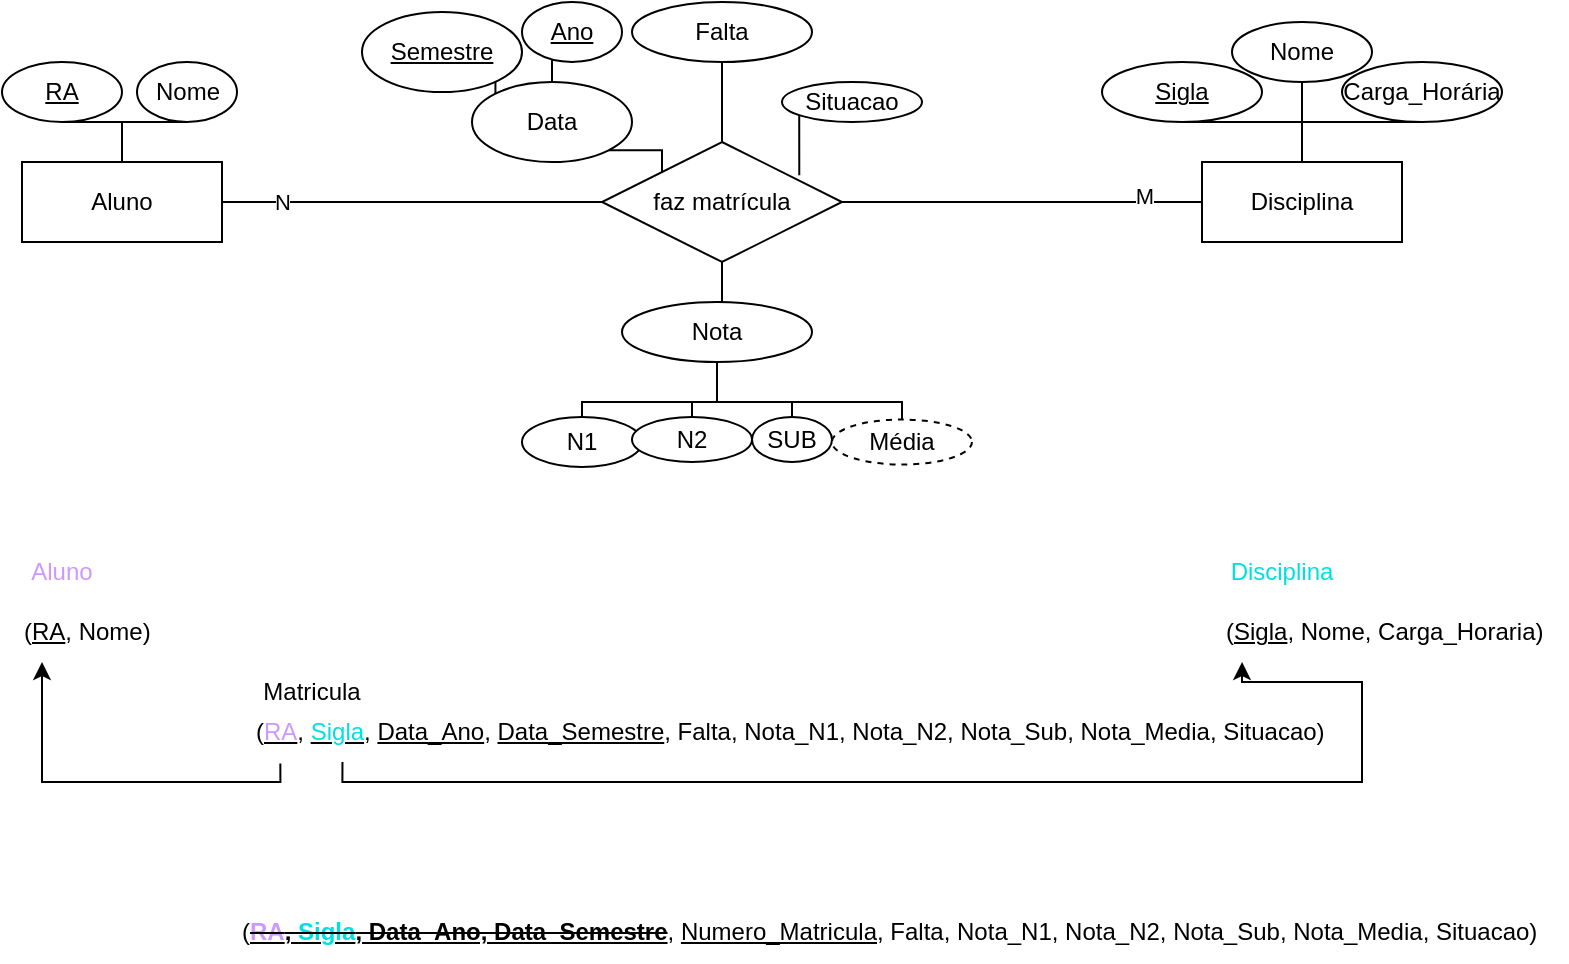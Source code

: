 <mxfile version="20.3.0" type="device"><diagram id="vW95FBc3pTagIbiq-Rem" name="Page-1"><mxGraphModel dx="868" dy="553" grid="1" gridSize="10" guides="1" tooltips="1" connect="1" arrows="1" fold="1" page="1" pageScale="1" pageWidth="850" pageHeight="1100" math="0" shadow="0"><root><mxCell id="0"/><mxCell id="1" parent="0"/><mxCell id="M_HG-575J1P9FHH7r8ZL-10" value="" style="edgeStyle=orthogonalEdgeStyle;rounded=0;orthogonalLoop=1;jettySize=auto;html=1;endArrow=none;endFill=0;" parent="1" source="M_HG-575J1P9FHH7r8ZL-1" target="M_HG-575J1P9FHH7r8ZL-9" edge="1"><mxGeometry relative="1" as="geometry"/></mxCell><mxCell id="M_HG-575J1P9FHH7r8ZL-11" value="" style="edgeStyle=orthogonalEdgeStyle;rounded=0;orthogonalLoop=1;jettySize=auto;html=1;endArrow=none;endFill=0;" parent="1" source="M_HG-575J1P9FHH7r8ZL-1" target="M_HG-575J1P9FHH7r8ZL-9" edge="1"><mxGeometry relative="1" as="geometry"/></mxCell><mxCell id="M_HG-575J1P9FHH7r8ZL-13" value="" style="edgeStyle=orthogonalEdgeStyle;rounded=0;orthogonalLoop=1;jettySize=auto;html=1;endArrow=none;endFill=0;" parent="1" source="M_HG-575J1P9FHH7r8ZL-1" target="M_HG-575J1P9FHH7r8ZL-12" edge="1"><mxGeometry relative="1" as="geometry"/></mxCell><mxCell id="M_HG-575J1P9FHH7r8ZL-1" value="Aluno" style="whiteSpace=wrap;html=1;align=center;" parent="1" vertex="1"><mxGeometry x="20" y="320" width="100" height="40" as="geometry"/></mxCell><mxCell id="M_HG-575J1P9FHH7r8ZL-15" value="" style="edgeStyle=orthogonalEdgeStyle;rounded=0;orthogonalLoop=1;jettySize=auto;html=1;endArrow=none;endFill=0;" parent="1" source="M_HG-575J1P9FHH7r8ZL-2" target="M_HG-575J1P9FHH7r8ZL-14" edge="1"><mxGeometry relative="1" as="geometry"/></mxCell><mxCell id="M_HG-575J1P9FHH7r8ZL-17" value="" style="edgeStyle=orthogonalEdgeStyle;rounded=0;orthogonalLoop=1;jettySize=auto;html=1;endArrow=none;endFill=0;" parent="1" source="M_HG-575J1P9FHH7r8ZL-2" target="M_HG-575J1P9FHH7r8ZL-16" edge="1"><mxGeometry relative="1" as="geometry"/></mxCell><mxCell id="M_HG-575J1P9FHH7r8ZL-19" value="" style="edgeStyle=orthogonalEdgeStyle;rounded=0;orthogonalLoop=1;jettySize=auto;html=1;endArrow=none;endFill=0;" parent="1" source="M_HG-575J1P9FHH7r8ZL-2" target="M_HG-575J1P9FHH7r8ZL-18" edge="1"><mxGeometry relative="1" as="geometry"/></mxCell><mxCell id="M_HG-575J1P9FHH7r8ZL-2" value="Disciplina" style="whiteSpace=wrap;html=1;align=center;" parent="1" vertex="1"><mxGeometry x="610" y="320" width="100" height="40" as="geometry"/></mxCell><mxCell id="M_HG-575J1P9FHH7r8ZL-5" style="edgeStyle=orthogonalEdgeStyle;rounded=0;orthogonalLoop=1;jettySize=auto;html=1;entryX=0;entryY=0.5;entryDx=0;entryDy=0;endArrow=none;endFill=0;" parent="1" source="M_HG-575J1P9FHH7r8ZL-4" target="M_HG-575J1P9FHH7r8ZL-2" edge="1"><mxGeometry relative="1" as="geometry"/></mxCell><mxCell id="M_HG-575J1P9FHH7r8ZL-7" value="M" style="edgeLabel;html=1;align=center;verticalAlign=middle;resizable=0;points=[];" parent="M_HG-575J1P9FHH7r8ZL-5" vertex="1" connectable="0"><mxGeometry x="0.674" y="3" relative="1" as="geometry"><mxPoint as="offset"/></mxGeometry></mxCell><mxCell id="M_HG-575J1P9FHH7r8ZL-6" style="edgeStyle=orthogonalEdgeStyle;rounded=0;orthogonalLoop=1;jettySize=auto;html=1;entryX=1;entryY=0.5;entryDx=0;entryDy=0;endArrow=none;endFill=0;" parent="1" source="M_HG-575J1P9FHH7r8ZL-4" target="M_HG-575J1P9FHH7r8ZL-1" edge="1"><mxGeometry relative="1" as="geometry"/></mxCell><mxCell id="M_HG-575J1P9FHH7r8ZL-8" value="N" style="edgeLabel;html=1;align=center;verticalAlign=middle;resizable=0;points=[];" parent="M_HG-575J1P9FHH7r8ZL-6" vertex="1" connectable="0"><mxGeometry x="-0.26" y="2" relative="1" as="geometry"><mxPoint x="-90" y="-2" as="offset"/></mxGeometry></mxCell><mxCell id="M_HG-575J1P9FHH7r8ZL-21" value="" style="edgeStyle=orthogonalEdgeStyle;rounded=0;orthogonalLoop=1;jettySize=auto;html=1;endArrow=none;endFill=0;" parent="1" source="M_HG-575J1P9FHH7r8ZL-4" target="M_HG-575J1P9FHH7r8ZL-20" edge="1"><mxGeometry relative="1" as="geometry"/></mxCell><mxCell id="M_HG-575J1P9FHH7r8ZL-23" value="" style="edgeStyle=orthogonalEdgeStyle;rounded=0;orthogonalLoop=1;jettySize=auto;html=1;endArrow=none;endFill=0;" parent="1" source="M_HG-575J1P9FHH7r8ZL-4" target="M_HG-575J1P9FHH7r8ZL-22" edge="1"><mxGeometry relative="1" as="geometry"/></mxCell><mxCell id="M_HG-575J1P9FHH7r8ZL-34" value="" style="edgeStyle=orthogonalEdgeStyle;rounded=0;orthogonalLoop=1;jettySize=auto;html=1;endArrow=none;endFill=0;exitX=0.822;exitY=0.278;exitDx=0;exitDy=0;exitPerimeter=0;" parent="1" source="M_HG-575J1P9FHH7r8ZL-4" target="M_HG-575J1P9FHH7r8ZL-33" edge="1"><mxGeometry relative="1" as="geometry"/></mxCell><mxCell id="M_HG-575J1P9FHH7r8ZL-4" value="faz matrícula" style="shape=rhombus;perimeter=rhombusPerimeter;whiteSpace=wrap;html=1;align=center;" parent="1" vertex="1"><mxGeometry x="310" y="310" width="120" height="60" as="geometry"/></mxCell><mxCell id="M_HG-575J1P9FHH7r8ZL-9" value="&lt;u&gt;RA&lt;/u&gt;" style="ellipse;whiteSpace=wrap;html=1;" parent="1" vertex="1"><mxGeometry x="10" y="270" width="60" height="30" as="geometry"/></mxCell><mxCell id="M_HG-575J1P9FHH7r8ZL-12" value="Nome" style="ellipse;whiteSpace=wrap;html=1;" parent="1" vertex="1"><mxGeometry x="77.5" y="270" width="50" height="30" as="geometry"/></mxCell><mxCell id="M_HG-575J1P9FHH7r8ZL-14" value="&lt;u&gt;Sigla&lt;/u&gt;" style="ellipse;whiteSpace=wrap;html=1;" parent="1" vertex="1"><mxGeometry x="560" y="270" width="80" height="30" as="geometry"/></mxCell><mxCell id="M_HG-575J1P9FHH7r8ZL-16" value="Nome" style="ellipse;whiteSpace=wrap;html=1;" parent="1" vertex="1"><mxGeometry x="625" y="250" width="70" height="30" as="geometry"/></mxCell><mxCell id="M_HG-575J1P9FHH7r8ZL-18" value="Carga_Horária" style="ellipse;whiteSpace=wrap;html=1;" parent="1" vertex="1"><mxGeometry x="680" y="270" width="80" height="30" as="geometry"/></mxCell><mxCell id="M_HG-575J1P9FHH7r8ZL-20" value="Falta" style="ellipse;whiteSpace=wrap;html=1;" parent="1" vertex="1"><mxGeometry x="325" y="240" width="90" height="30" as="geometry"/></mxCell><mxCell id="M_HG-575J1P9FHH7r8ZL-26" value="" style="edgeStyle=orthogonalEdgeStyle;rounded=0;orthogonalLoop=1;jettySize=auto;html=1;endArrow=none;endFill=0;" parent="1" source="M_HG-575J1P9FHH7r8ZL-22" target="M_HG-575J1P9FHH7r8ZL-25" edge="1"><mxGeometry relative="1" as="geometry"/></mxCell><mxCell id="M_HG-575J1P9FHH7r8ZL-28" value="" style="edgeStyle=orthogonalEdgeStyle;rounded=0;orthogonalLoop=1;jettySize=auto;html=1;endArrow=none;endFill=0;" parent="1" source="M_HG-575J1P9FHH7r8ZL-22" target="M_HG-575J1P9FHH7r8ZL-27" edge="1"><mxGeometry relative="1" as="geometry"/></mxCell><mxCell id="M_HG-575J1P9FHH7r8ZL-30" value="" style="edgeStyle=orthogonalEdgeStyle;rounded=0;orthogonalLoop=1;jettySize=auto;html=1;endArrow=none;endFill=0;" parent="1" source="M_HG-575J1P9FHH7r8ZL-22" target="M_HG-575J1P9FHH7r8ZL-29" edge="1"><mxGeometry relative="1" as="geometry"><Array as="points"><mxPoint x="368" y="440"/><mxPoint x="460" y="440"/></Array></mxGeometry></mxCell><mxCell id="M_HG-575J1P9FHH7r8ZL-32" value="" style="edgeStyle=orthogonalEdgeStyle;rounded=0;orthogonalLoop=1;jettySize=auto;html=1;endArrow=none;endFill=0;" parent="1" source="M_HG-575J1P9FHH7r8ZL-22" target="M_HG-575J1P9FHH7r8ZL-31" edge="1"><mxGeometry relative="1" as="geometry"><Array as="points"><mxPoint x="368" y="440"/></Array></mxGeometry></mxCell><mxCell id="M_HG-575J1P9FHH7r8ZL-22" value="Nota" style="ellipse;whiteSpace=wrap;html=1;" parent="1" vertex="1"><mxGeometry x="320" y="390" width="95" height="30" as="geometry"/></mxCell><mxCell id="M_HG-575J1P9FHH7r8ZL-25" value="N1" style="ellipse;whiteSpace=wrap;html=1;" parent="1" vertex="1"><mxGeometry x="270" y="447.5" width="60" height="25" as="geometry"/></mxCell><mxCell id="M_HG-575J1P9FHH7r8ZL-27" value="N2" style="ellipse;whiteSpace=wrap;html=1;" parent="1" vertex="1"><mxGeometry x="325" y="447.5" width="60" height="22.5" as="geometry"/></mxCell><mxCell id="M_HG-575J1P9FHH7r8ZL-29" value="Média" style="ellipse;whiteSpace=wrap;html=1;dashed=1;" parent="1" vertex="1"><mxGeometry x="425" y="448.75" width="70" height="22.5" as="geometry"/></mxCell><mxCell id="M_HG-575J1P9FHH7r8ZL-31" value="SUB" style="ellipse;whiteSpace=wrap;html=1;" parent="1" vertex="1"><mxGeometry x="385" y="447.5" width="40" height="22.5" as="geometry"/></mxCell><mxCell id="M_HG-575J1P9FHH7r8ZL-33" value="Situacao" style="ellipse;whiteSpace=wrap;html=1;" parent="1" vertex="1"><mxGeometry x="400" y="280" width="70" height="20" as="geometry"/></mxCell><mxCell id="M_HG-575J1P9FHH7r8ZL-38" value="" style="edgeStyle=orthogonalEdgeStyle;rounded=0;orthogonalLoop=1;jettySize=auto;html=1;endArrow=none;endFill=0;" parent="1" source="M_HG-575J1P9FHH7r8ZL-35" target="M_HG-575J1P9FHH7r8ZL-37" edge="1"><mxGeometry relative="1" as="geometry"/></mxCell><mxCell id="M_HG-575J1P9FHH7r8ZL-40" value="" style="edgeStyle=orthogonalEdgeStyle;rounded=0;orthogonalLoop=1;jettySize=auto;html=1;endArrow=none;endFill=0;exitX=0;exitY=0;exitDx=0;exitDy=0;" parent="1" source="M_HG-575J1P9FHH7r8ZL-35" target="M_HG-575J1P9FHH7r8ZL-39" edge="1"><mxGeometry relative="1" as="geometry"/></mxCell><mxCell id="M_HG-575J1P9FHH7r8ZL-41" style="edgeStyle=orthogonalEdgeStyle;rounded=0;orthogonalLoop=1;jettySize=auto;html=1;exitX=1;exitY=1;exitDx=0;exitDy=0;entryX=0;entryY=0;entryDx=0;entryDy=0;endArrow=none;endFill=0;" parent="1" source="M_HG-575J1P9FHH7r8ZL-35" target="M_HG-575J1P9FHH7r8ZL-4" edge="1"><mxGeometry relative="1" as="geometry"/></mxCell><mxCell id="M_HG-575J1P9FHH7r8ZL-35" value="Data" style="ellipse;whiteSpace=wrap;html=1;" parent="1" vertex="1"><mxGeometry x="245" y="280" width="80" height="40" as="geometry"/></mxCell><mxCell id="M_HG-575J1P9FHH7r8ZL-37" value="&lt;u&gt;Ano&lt;/u&gt;" style="ellipse;whiteSpace=wrap;html=1;" parent="1" vertex="1"><mxGeometry x="270" y="240" width="50" height="30" as="geometry"/></mxCell><mxCell id="M_HG-575J1P9FHH7r8ZL-39" value="&lt;u&gt;Semestre&lt;/u&gt;" style="ellipse;whiteSpace=wrap;html=1;" parent="1" vertex="1"><mxGeometry x="190" y="245" width="80" height="40" as="geometry"/></mxCell><mxCell id="M_HG-575J1P9FHH7r8ZL-46" value="Aluno" style="text;html=1;strokeColor=none;fillColor=none;align=center;verticalAlign=middle;whiteSpace=wrap;rounded=0;fontColor=#CC99FF;" parent="1" vertex="1"><mxGeometry x="10" y="510" width="60" height="30" as="geometry"/></mxCell><mxCell id="M_HG-575J1P9FHH7r8ZL-55" value="(&lt;u&gt;RA&lt;/u&gt;, Nome)" style="text;html=1;strokeColor=none;fillColor=none;align=left;verticalAlign=middle;whiteSpace=wrap;rounded=0;" parent="1" vertex="1"><mxGeometry x="19" y="540" width="71" height="30" as="geometry"/></mxCell><mxCell id="M_HG-575J1P9FHH7r8ZL-56" value="&lt;font color=&quot;#00e0e0&quot;&gt;Disciplina&lt;/font&gt;" style="text;html=1;strokeColor=none;fillColor=none;align=center;verticalAlign=middle;whiteSpace=wrap;rounded=0;" parent="1" vertex="1"><mxGeometry x="620" y="510" width="60" height="30" as="geometry"/></mxCell><mxCell id="M_HG-575J1P9FHH7r8ZL-57" value="(&lt;u&gt;Sigla&lt;/u&gt;, Nome, Carga_Horaria)" style="text;html=1;strokeColor=none;fillColor=none;align=left;verticalAlign=middle;whiteSpace=wrap;rounded=0;" parent="1" vertex="1"><mxGeometry x="620" y="540" width="170" height="30" as="geometry"/></mxCell><mxCell id="M_HG-575J1P9FHH7r8ZL-58" value="Matricula" style="text;html=1;strokeColor=none;fillColor=none;align=center;verticalAlign=middle;whiteSpace=wrap;rounded=0;" parent="1" vertex="1"><mxGeometry x="135" y="570" width="60" height="30" as="geometry"/></mxCell><mxCell id="M_HG-575J1P9FHH7r8ZL-59" value="(&lt;u&gt;&lt;font color=&quot;#cc99ff&quot;&gt;RA&lt;/font&gt;&lt;/u&gt;, &lt;u&gt;&lt;font color=&quot;#00e0e0&quot;&gt;Sigla&lt;/font&gt;&lt;/u&gt;, &lt;u&gt;Data_Ano&lt;/u&gt;, &lt;u&gt;Data_Semestre&lt;/u&gt;, Falta, Nota_N1, Nota_N2, Nota_Sub, Nota_Media, Situacao)" style="text;html=1;strokeColor=none;fillColor=none;align=left;verticalAlign=middle;whiteSpace=wrap;rounded=0;" parent="1" vertex="1"><mxGeometry x="135" y="590" width="545" height="30" as="geometry"/></mxCell><mxCell id="M_HG-575J1P9FHH7r8ZL-60" value="(&lt;b&gt;&lt;u&gt;&lt;strike&gt;&lt;font color=&quot;#cc99ff&quot;&gt;RA&lt;/font&gt;, &lt;font color=&quot;#00e0e0&quot;&gt;Sigla&lt;/font&gt;, Data_Ano, Data_Semestre&lt;/strike&gt;&lt;/u&gt;&lt;/b&gt;,&amp;nbsp;&lt;u&gt;Numero_Matricula&lt;/u&gt;, Falta, Nota_N1, Nota_N2, Nota_Sub, Nota_Media, Situacao)" style="text;html=1;strokeColor=none;fillColor=none;align=left;verticalAlign=middle;whiteSpace=wrap;rounded=0;" parent="1" vertex="1"><mxGeometry x="127.5" y="690" width="665" height="30" as="geometry"/></mxCell><mxCell id="M_HG-575J1P9FHH7r8ZL-61" value="" style="endArrow=classic;html=1;rounded=0;exitX=0.026;exitY=1.027;exitDx=0;exitDy=0;exitPerimeter=0;edgeStyle=orthogonalEdgeStyle;" parent="1" source="M_HG-575J1P9FHH7r8ZL-59" target="M_HG-575J1P9FHH7r8ZL-55" edge="1"><mxGeometry width="50" height="50" relative="1" as="geometry"><mxPoint x="140" y="580" as="sourcePoint"/><mxPoint x="190" y="530" as="targetPoint"/><Array as="points"><mxPoint x="149" y="630"/><mxPoint x="30" y="630"/></Array></mxGeometry></mxCell><mxCell id="M_HG-575J1P9FHH7r8ZL-63" value="" style="endArrow=classic;html=1;rounded=0;edgeStyle=orthogonalEdgeStyle;exitX=0.083;exitY=1;exitDx=0;exitDy=0;exitPerimeter=0;entryX=0.059;entryY=1;entryDx=0;entryDy=0;entryPerimeter=0;" parent="1" source="M_HG-575J1P9FHH7r8ZL-59" target="M_HG-575J1P9FHH7r8ZL-57" edge="1"><mxGeometry width="50" height="50" relative="1" as="geometry"><mxPoint x="250" y="590" as="sourcePoint"/><mxPoint x="430" y="540" as="targetPoint"/></mxGeometry></mxCell></root></mxGraphModel></diagram></mxfile>